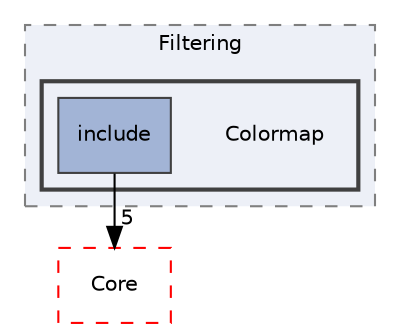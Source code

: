 digraph "Colormap"
{
 // LATEX_PDF_SIZE
  edge [fontname="Helvetica",fontsize="10",labelfontname="Helvetica",labelfontsize="10"];
  node [fontname="Helvetica",fontsize="10",shape=record];
  compound=true
  subgraph clusterdir_6724b11ef9ad676a0a0c31463bff1d93 {
    graph [ bgcolor="#edf0f7", pencolor="grey50", style="filled,dashed,", label="Filtering", fontname="Helvetica", fontsize="10", URL="dir_6724b11ef9ad676a0a0c31463bff1d93.html"]
  subgraph clusterdir_acdb1baddc58a1ee5facc89786809972 {
    graph [ bgcolor="#edf0f7", pencolor="grey25", style="filled,bold,", label="", fontname="Helvetica", fontsize="10", URL="dir_acdb1baddc58a1ee5facc89786809972.html"]
    dir_acdb1baddc58a1ee5facc89786809972 [shape=plaintext, label="Colormap"];
  dir_287fa61d66b01f69f0c5771aba76c405 [shape=box, label="include", style="filled,", fillcolor="#a2b4d6", color="grey25", URL="dir_287fa61d66b01f69f0c5771aba76c405.html"];
  }
  }
  dir_cac7f9cecb9aa42a0bd05452dddd8a21 [shape=box, label="Core", style="dashed,", fillcolor="#edf0f7", color="red", URL="dir_cac7f9cecb9aa42a0bd05452dddd8a21.html"];
  dir_287fa61d66b01f69f0c5771aba76c405->dir_cac7f9cecb9aa42a0bd05452dddd8a21 [headlabel="5", labeldistance=1.5 headhref="dir_000077_000014.html"];
}
